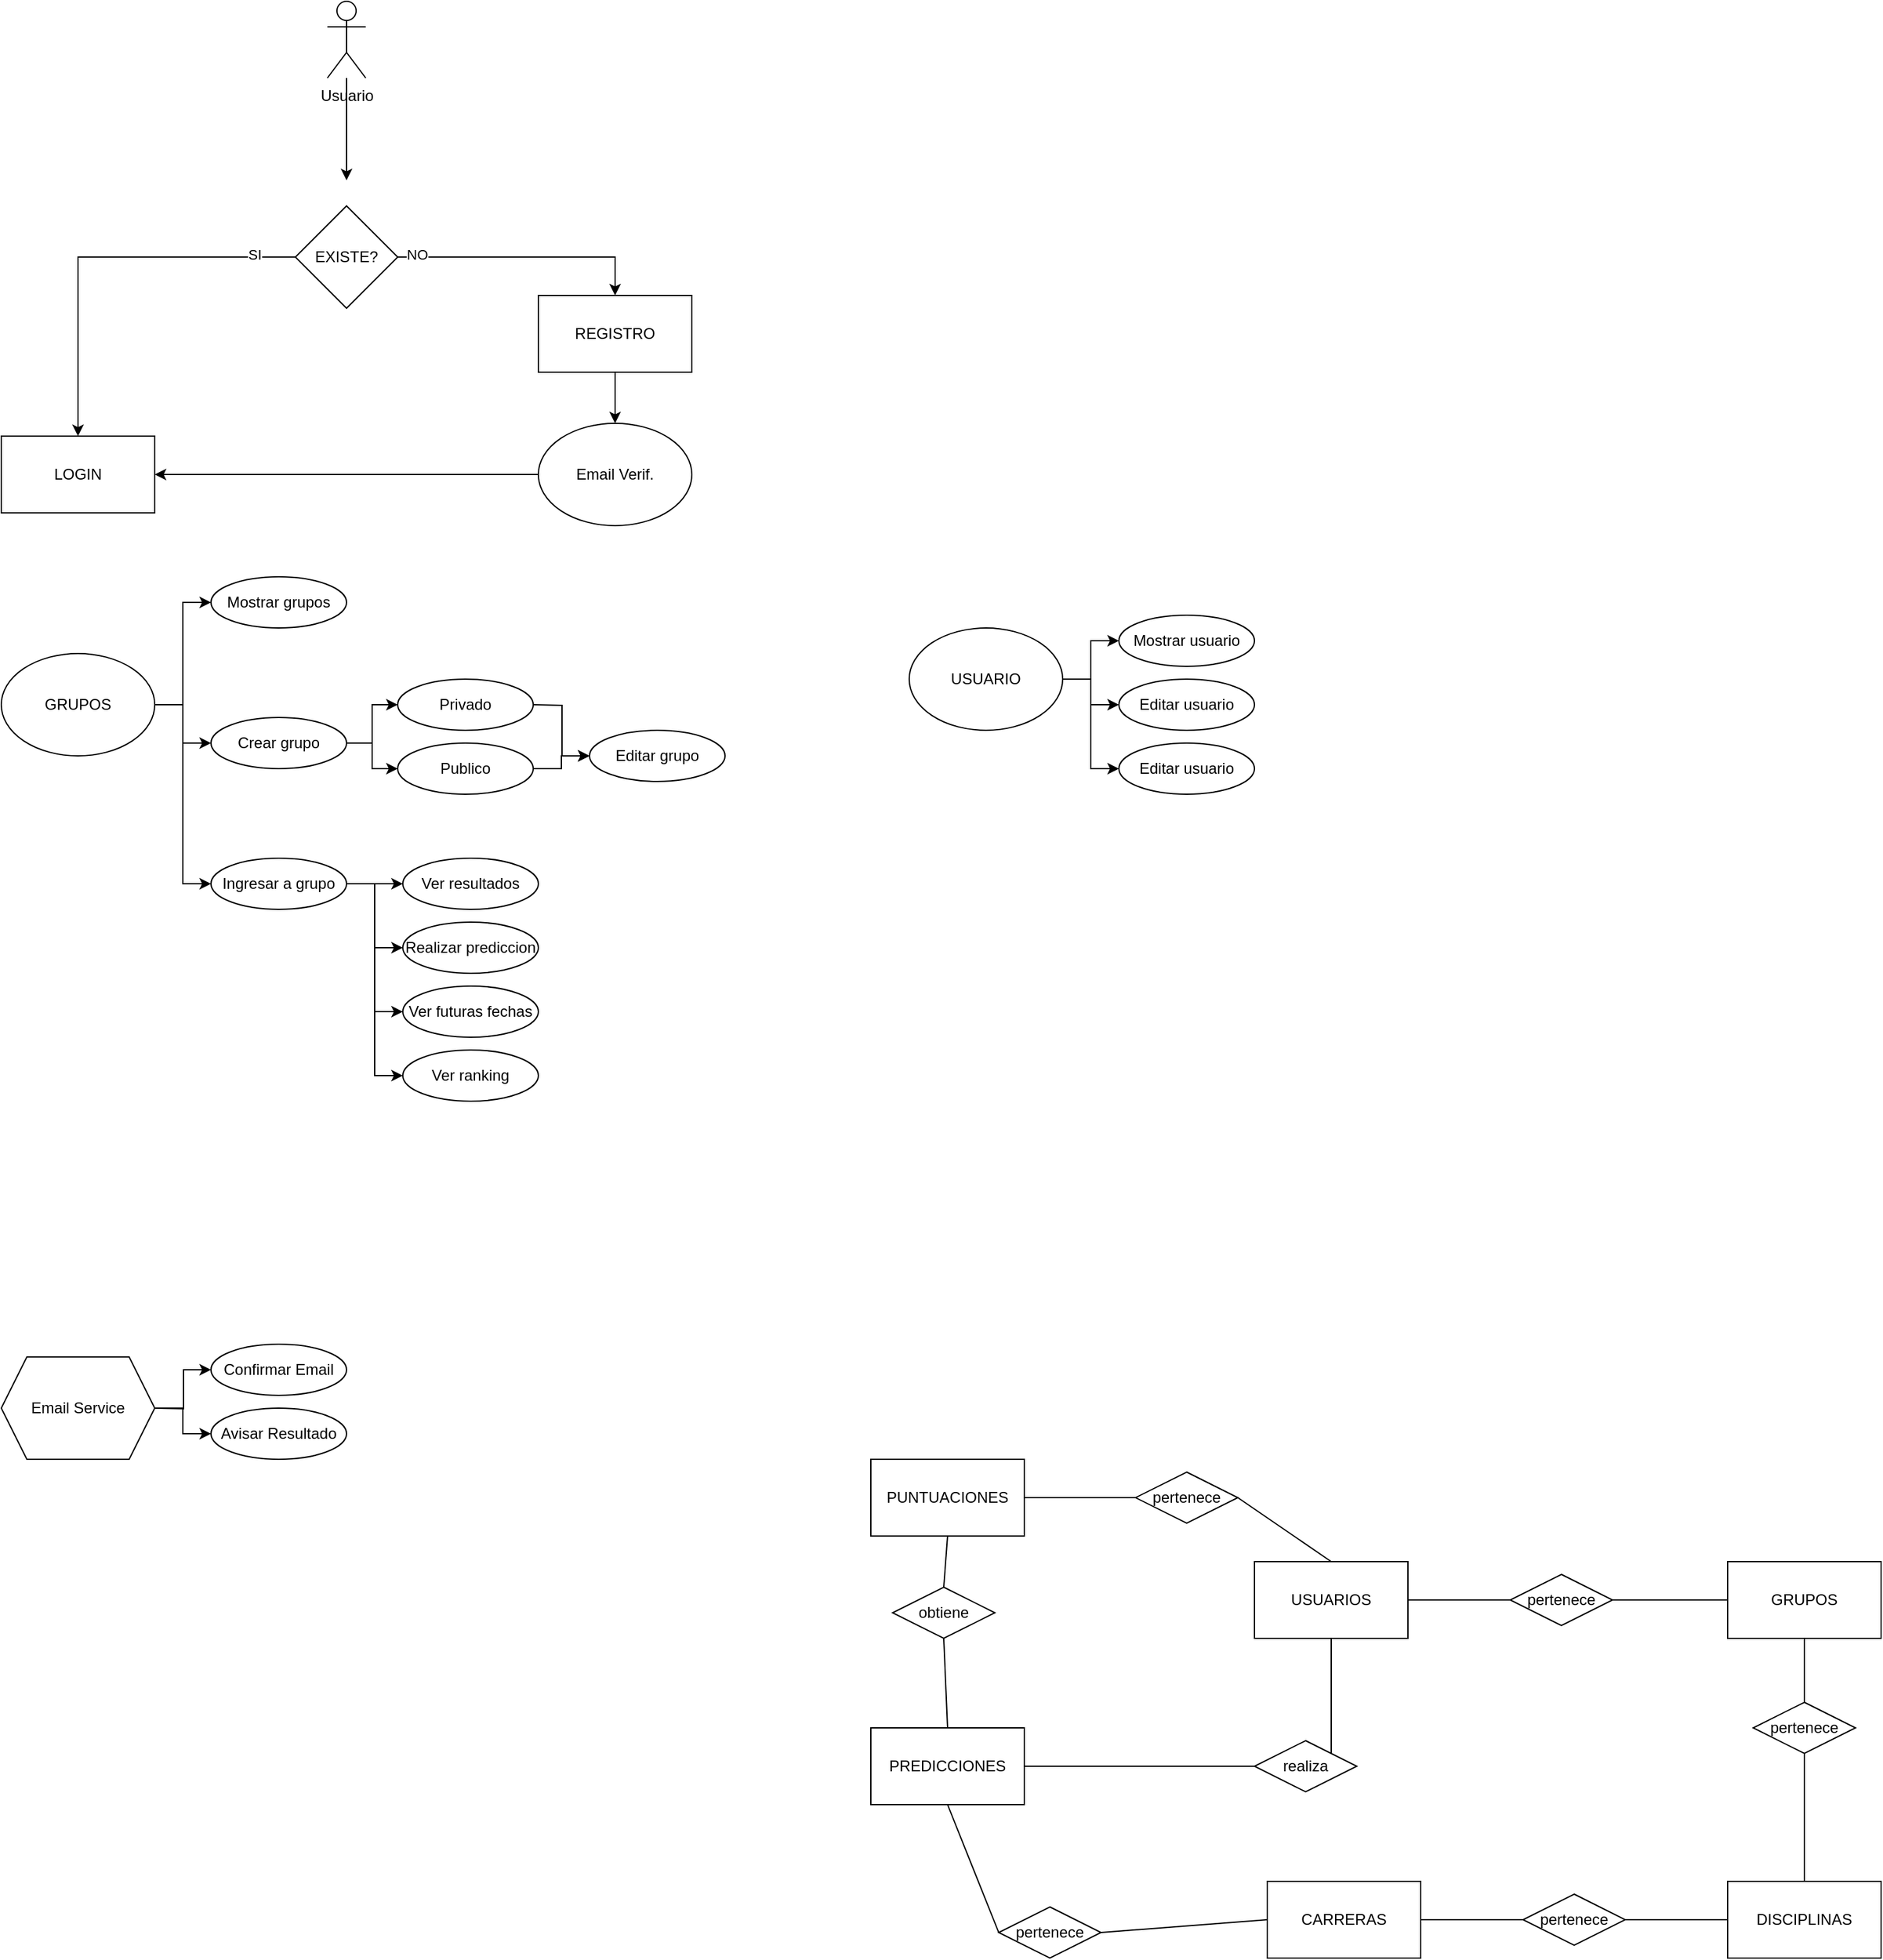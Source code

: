 <mxfile version="24.5.3" type="device">
  <diagram name="Página-1" id="jEwPMtj1fwWLeP253iOl">
    <mxGraphModel dx="1112" dy="473" grid="1" gridSize="10" guides="1" tooltips="1" connect="1" arrows="1" fold="1" page="1" pageScale="1" pageWidth="827" pageHeight="1169" math="0" shadow="0">
      <root>
        <mxCell id="0" />
        <mxCell id="1" parent="0" />
        <mxCell id="5lG5zw0CZqWGrdg8H5xU-1" value="LOGIN" style="rounded=0;whiteSpace=wrap;html=1;" parent="1" vertex="1">
          <mxGeometry x="130" y="350" width="120" height="60" as="geometry" />
        </mxCell>
        <mxCell id="5lG5zw0CZqWGrdg8H5xU-4" style="edgeStyle=orthogonalEdgeStyle;rounded=0;orthogonalLoop=1;jettySize=auto;html=1;" parent="1" source="5lG5zw0CZqWGrdg8H5xU-2" edge="1">
          <mxGeometry relative="1" as="geometry">
            <mxPoint x="400" y="150" as="targetPoint" />
          </mxGeometry>
        </mxCell>
        <mxCell id="5lG5zw0CZqWGrdg8H5xU-2" value="Usuario" style="shape=umlActor;verticalLabelPosition=bottom;verticalAlign=top;html=1;outlineConnect=0;" parent="1" vertex="1">
          <mxGeometry x="385" y="10" width="30" height="60" as="geometry" />
        </mxCell>
        <mxCell id="5lG5zw0CZqWGrdg8H5xU-7" style="edgeStyle=orthogonalEdgeStyle;rounded=0;orthogonalLoop=1;jettySize=auto;html=1;entryX=0.5;entryY=0;entryDx=0;entryDy=0;" parent="1" source="5lG5zw0CZqWGrdg8H5xU-5" target="5lG5zw0CZqWGrdg8H5xU-1" edge="1">
          <mxGeometry relative="1" as="geometry" />
        </mxCell>
        <mxCell id="5lG5zw0CZqWGrdg8H5xU-10" value="SI" style="edgeLabel;html=1;align=center;verticalAlign=middle;resizable=0;points=[];" parent="5lG5zw0CZqWGrdg8H5xU-7" vertex="1" connectable="0">
          <mxGeometry x="-0.792" y="-2" relative="1" as="geometry">
            <mxPoint as="offset" />
          </mxGeometry>
        </mxCell>
        <mxCell id="5lG5zw0CZqWGrdg8H5xU-8" style="edgeStyle=orthogonalEdgeStyle;rounded=0;orthogonalLoop=1;jettySize=auto;html=1;entryX=0.5;entryY=0;entryDx=0;entryDy=0;" parent="1" source="5lG5zw0CZqWGrdg8H5xU-5" target="5lG5zw0CZqWGrdg8H5xU-6" edge="1">
          <mxGeometry relative="1" as="geometry" />
        </mxCell>
        <mxCell id="5lG5zw0CZqWGrdg8H5xU-9" value="NO" style="edgeLabel;html=1;align=center;verticalAlign=middle;resizable=0;points=[];" parent="5lG5zw0CZqWGrdg8H5xU-8" vertex="1" connectable="0">
          <mxGeometry x="-0.855" y="2" relative="1" as="geometry">
            <mxPoint as="offset" />
          </mxGeometry>
        </mxCell>
        <mxCell id="5lG5zw0CZqWGrdg8H5xU-5" value="EXISTE?" style="rhombus;whiteSpace=wrap;html=1;" parent="1" vertex="1">
          <mxGeometry x="360" y="170" width="80" height="80" as="geometry" />
        </mxCell>
        <mxCell id="5lG5zw0CZqWGrdg8H5xU-13" style="edgeStyle=orthogonalEdgeStyle;rounded=0;orthogonalLoop=1;jettySize=auto;html=1;entryX=0.5;entryY=0;entryDx=0;entryDy=0;" parent="1" source="5lG5zw0CZqWGrdg8H5xU-6" target="5lG5zw0CZqWGrdg8H5xU-12" edge="1">
          <mxGeometry relative="1" as="geometry" />
        </mxCell>
        <mxCell id="5lG5zw0CZqWGrdg8H5xU-6" value="REGISTRO" style="rounded=0;whiteSpace=wrap;html=1;" parent="1" vertex="1">
          <mxGeometry x="550" y="240" width="120" height="60" as="geometry" />
        </mxCell>
        <mxCell id="5lG5zw0CZqWGrdg8H5xU-14" style="edgeStyle=orthogonalEdgeStyle;rounded=0;orthogonalLoop=1;jettySize=auto;html=1;entryX=1;entryY=0.5;entryDx=0;entryDy=0;" parent="1" source="5lG5zw0CZqWGrdg8H5xU-12" target="5lG5zw0CZqWGrdg8H5xU-1" edge="1">
          <mxGeometry relative="1" as="geometry" />
        </mxCell>
        <mxCell id="5lG5zw0CZqWGrdg8H5xU-12" value="Email Verif." style="ellipse;whiteSpace=wrap;html=1;" parent="1" vertex="1">
          <mxGeometry x="550" y="340" width="120" height="80" as="geometry" />
        </mxCell>
        <mxCell id="5lG5zw0CZqWGrdg8H5xU-17" style="edgeStyle=orthogonalEdgeStyle;rounded=0;orthogonalLoop=1;jettySize=auto;html=1;entryX=0;entryY=0.5;entryDx=0;entryDy=0;" parent="1" source="5lG5zw0CZqWGrdg8H5xU-15" target="5lG5zw0CZqWGrdg8H5xU-16" edge="1">
          <mxGeometry relative="1" as="geometry" />
        </mxCell>
        <mxCell id="5lG5zw0CZqWGrdg8H5xU-19" style="edgeStyle=orthogonalEdgeStyle;rounded=0;orthogonalLoop=1;jettySize=auto;html=1;exitX=1;exitY=0.5;exitDx=0;exitDy=0;entryX=0;entryY=0.5;entryDx=0;entryDy=0;" parent="1" source="5lG5zw0CZqWGrdg8H5xU-15" target="5lG5zw0CZqWGrdg8H5xU-18" edge="1">
          <mxGeometry relative="1" as="geometry" />
        </mxCell>
        <mxCell id="5lG5zw0CZqWGrdg8H5xU-21" style="edgeStyle=orthogonalEdgeStyle;rounded=0;orthogonalLoop=1;jettySize=auto;html=1;entryX=0;entryY=0.5;entryDx=0;entryDy=0;" parent="1" source="5lG5zw0CZqWGrdg8H5xU-15" target="5lG5zw0CZqWGrdg8H5xU-20" edge="1">
          <mxGeometry relative="1" as="geometry" />
        </mxCell>
        <mxCell id="5lG5zw0CZqWGrdg8H5xU-15" value="GRUPOS" style="ellipse;whiteSpace=wrap;html=1;" parent="1" vertex="1">
          <mxGeometry x="130" y="520" width="120" height="80" as="geometry" />
        </mxCell>
        <mxCell id="5lG5zw0CZqWGrdg8H5xU-16" value="Mostrar grupos" style="ellipse;whiteSpace=wrap;html=1;" parent="1" vertex="1">
          <mxGeometry x="294" y="460" width="106" height="40" as="geometry" />
        </mxCell>
        <mxCell id="5lG5zw0CZqWGrdg8H5xU-23" value="" style="edgeStyle=orthogonalEdgeStyle;rounded=0;orthogonalLoop=1;jettySize=auto;html=1;entryX=0;entryY=0.5;entryDx=0;entryDy=0;" parent="1" source="5lG5zw0CZqWGrdg8H5xU-18" target="5lG5zw0CZqWGrdg8H5xU-22" edge="1">
          <mxGeometry relative="1" as="geometry">
            <mxPoint x="440" y="560" as="targetPoint" />
          </mxGeometry>
        </mxCell>
        <mxCell id="5lG5zw0CZqWGrdg8H5xU-52" style="edgeStyle=orthogonalEdgeStyle;rounded=0;orthogonalLoop=1;jettySize=auto;html=1;entryX=0;entryY=0.5;entryDx=0;entryDy=0;" parent="1" source="5lG5zw0CZqWGrdg8H5xU-18" target="5lG5zw0CZqWGrdg8H5xU-48" edge="1">
          <mxGeometry relative="1" as="geometry" />
        </mxCell>
        <mxCell id="5lG5zw0CZqWGrdg8H5xU-18" value="Crear grupo" style="ellipse;whiteSpace=wrap;html=1;" parent="1" vertex="1">
          <mxGeometry x="294" y="570" width="106" height="40" as="geometry" />
        </mxCell>
        <mxCell id="5lG5zw0CZqWGrdg8H5xU-43" style="edgeStyle=orthogonalEdgeStyle;rounded=0;orthogonalLoop=1;jettySize=auto;html=1;entryX=0;entryY=0.5;entryDx=0;entryDy=0;" parent="1" source="5lG5zw0CZqWGrdg8H5xU-20" target="5lG5zw0CZqWGrdg8H5xU-42" edge="1">
          <mxGeometry relative="1" as="geometry" />
        </mxCell>
        <mxCell id="5lG5zw0CZqWGrdg8H5xU-45" style="edgeStyle=orthogonalEdgeStyle;rounded=0;orthogonalLoop=1;jettySize=auto;html=1;entryX=0;entryY=0.5;entryDx=0;entryDy=0;" parent="1" source="5lG5zw0CZqWGrdg8H5xU-20" target="5lG5zw0CZqWGrdg8H5xU-44" edge="1">
          <mxGeometry relative="1" as="geometry" />
        </mxCell>
        <mxCell id="5lG5zw0CZqWGrdg8H5xU-47" style="edgeStyle=orthogonalEdgeStyle;rounded=0;orthogonalLoop=1;jettySize=auto;html=1;entryX=0;entryY=0.5;entryDx=0;entryDy=0;" parent="1" source="5lG5zw0CZqWGrdg8H5xU-20" target="5lG5zw0CZqWGrdg8H5xU-46" edge="1">
          <mxGeometry relative="1" as="geometry" />
        </mxCell>
        <mxCell id="5lG5zw0CZqWGrdg8H5xU-55" style="edgeStyle=orthogonalEdgeStyle;rounded=0;orthogonalLoop=1;jettySize=auto;html=1;exitX=1;exitY=0.5;exitDx=0;exitDy=0;entryX=0;entryY=0.5;entryDx=0;entryDy=0;" parent="1" source="5lG5zw0CZqWGrdg8H5xU-20" target="5lG5zw0CZqWGrdg8H5xU-53" edge="1">
          <mxGeometry relative="1" as="geometry" />
        </mxCell>
        <mxCell id="5lG5zw0CZqWGrdg8H5xU-20" value="Ingresar a grupo" style="ellipse;whiteSpace=wrap;html=1;" parent="1" vertex="1">
          <mxGeometry x="294" y="680" width="106" height="40" as="geometry" />
        </mxCell>
        <mxCell id="5lG5zw0CZqWGrdg8H5xU-51" style="edgeStyle=orthogonalEdgeStyle;rounded=0;orthogonalLoop=1;jettySize=auto;html=1;entryX=0;entryY=0.5;entryDx=0;entryDy=0;" parent="1" target="5lG5zw0CZqWGrdg8H5xU-24" edge="1">
          <mxGeometry relative="1" as="geometry">
            <mxPoint x="546" y="560" as="sourcePoint" />
            <mxPoint x="590" y="590" as="targetPoint" />
          </mxGeometry>
        </mxCell>
        <mxCell id="5lG5zw0CZqWGrdg8H5xU-22" value="Privado" style="ellipse;whiteSpace=wrap;html=1;" parent="1" vertex="1">
          <mxGeometry x="440" y="540" width="106" height="40" as="geometry" />
        </mxCell>
        <mxCell id="5lG5zw0CZqWGrdg8H5xU-24" value="Editar grupo" style="ellipse;whiteSpace=wrap;html=1;" parent="1" vertex="1">
          <mxGeometry x="590" y="580" width="106" height="40" as="geometry" />
        </mxCell>
        <mxCell id="5lG5zw0CZqWGrdg8H5xU-32" style="edgeStyle=orthogonalEdgeStyle;rounded=0;orthogonalLoop=1;jettySize=auto;html=1;entryX=0;entryY=0.5;entryDx=0;entryDy=0;" parent="1" source="5lG5zw0CZqWGrdg8H5xU-26" target="5lG5zw0CZqWGrdg8H5xU-29" edge="1">
          <mxGeometry relative="1" as="geometry" />
        </mxCell>
        <mxCell id="5lG5zw0CZqWGrdg8H5xU-33" style="edgeStyle=orthogonalEdgeStyle;rounded=0;orthogonalLoop=1;jettySize=auto;html=1;entryX=0;entryY=0.5;entryDx=0;entryDy=0;" parent="1" source="5lG5zw0CZqWGrdg8H5xU-26" target="5lG5zw0CZqWGrdg8H5xU-30" edge="1">
          <mxGeometry relative="1" as="geometry" />
        </mxCell>
        <mxCell id="5lG5zw0CZqWGrdg8H5xU-34" style="edgeStyle=orthogonalEdgeStyle;rounded=0;orthogonalLoop=1;jettySize=auto;html=1;entryX=0;entryY=0.5;entryDx=0;entryDy=0;" parent="1" source="5lG5zw0CZqWGrdg8H5xU-26" target="5lG5zw0CZqWGrdg8H5xU-31" edge="1">
          <mxGeometry relative="1" as="geometry" />
        </mxCell>
        <mxCell id="5lG5zw0CZqWGrdg8H5xU-26" value="USUARIO" style="ellipse;whiteSpace=wrap;html=1;" parent="1" vertex="1">
          <mxGeometry x="840" y="500" width="120" height="80" as="geometry" />
        </mxCell>
        <mxCell id="5lG5zw0CZqWGrdg8H5xU-29" value="Mostrar usuario" style="ellipse;whiteSpace=wrap;html=1;" parent="1" vertex="1">
          <mxGeometry x="1004" y="490" width="106" height="40" as="geometry" />
        </mxCell>
        <mxCell id="5lG5zw0CZqWGrdg8H5xU-30" value="Editar usuario" style="ellipse;whiteSpace=wrap;html=1;" parent="1" vertex="1">
          <mxGeometry x="1004" y="540" width="106" height="40" as="geometry" />
        </mxCell>
        <mxCell id="5lG5zw0CZqWGrdg8H5xU-31" value="Editar usuario" style="ellipse;whiteSpace=wrap;html=1;" parent="1" vertex="1">
          <mxGeometry x="1004" y="590" width="106" height="40" as="geometry" />
        </mxCell>
        <mxCell id="5lG5zw0CZqWGrdg8H5xU-38" style="edgeStyle=orthogonalEdgeStyle;rounded=0;orthogonalLoop=1;jettySize=auto;html=1;entryX=0;entryY=0.5;entryDx=0;entryDy=0;" parent="1" target="5lG5zw0CZqWGrdg8H5xU-37" edge="1">
          <mxGeometry relative="1" as="geometry">
            <mxPoint x="250" y="1110" as="sourcePoint" />
          </mxGeometry>
        </mxCell>
        <mxCell id="5lG5zw0CZqWGrdg8H5xU-39" style="edgeStyle=orthogonalEdgeStyle;rounded=0;orthogonalLoop=1;jettySize=auto;html=1;entryX=0;entryY=0.5;entryDx=0;entryDy=0;" parent="1" source="5lG5zw0CZqWGrdg8H5xU-40" target="5lG5zw0CZqWGrdg8H5xU-36" edge="1">
          <mxGeometry relative="1" as="geometry">
            <mxPoint x="250" y="1110" as="sourcePoint" />
          </mxGeometry>
        </mxCell>
        <mxCell id="5lG5zw0CZqWGrdg8H5xU-36" value="Avisar Resultado" style="ellipse;whiteSpace=wrap;html=1;" parent="1" vertex="1">
          <mxGeometry x="294" y="1110" width="106" height="40" as="geometry" />
        </mxCell>
        <mxCell id="5lG5zw0CZqWGrdg8H5xU-37" value="Confirmar Email" style="ellipse;whiteSpace=wrap;html=1;" parent="1" vertex="1">
          <mxGeometry x="294" y="1060" width="106" height="40" as="geometry" />
        </mxCell>
        <mxCell id="5lG5zw0CZqWGrdg8H5xU-40" value="Email Service" style="shape=hexagon;perimeter=hexagonPerimeter2;whiteSpace=wrap;html=1;fixedSize=1;" parent="1" vertex="1">
          <mxGeometry x="130" y="1070" width="120" height="80" as="geometry" />
        </mxCell>
        <mxCell id="5lG5zw0CZqWGrdg8H5xU-42" value="Ver resultados" style="ellipse;whiteSpace=wrap;html=1;" parent="1" vertex="1">
          <mxGeometry x="444" y="680" width="106" height="40" as="geometry" />
        </mxCell>
        <mxCell id="5lG5zw0CZqWGrdg8H5xU-44" value="Realizar prediccion" style="ellipse;whiteSpace=wrap;html=1;" parent="1" vertex="1">
          <mxGeometry x="444" y="730" width="106" height="40" as="geometry" />
        </mxCell>
        <mxCell id="5lG5zw0CZqWGrdg8H5xU-46" value="Ver futuras fechas" style="ellipse;whiteSpace=wrap;html=1;" parent="1" vertex="1">
          <mxGeometry x="444" y="780" width="106" height="40" as="geometry" />
        </mxCell>
        <mxCell id="5lG5zw0CZqWGrdg8H5xU-50" style="edgeStyle=orthogonalEdgeStyle;rounded=0;orthogonalLoop=1;jettySize=auto;html=1;entryX=0;entryY=0.5;entryDx=0;entryDy=0;" parent="1" source="5lG5zw0CZqWGrdg8H5xU-48" target="5lG5zw0CZqWGrdg8H5xU-24" edge="1">
          <mxGeometry relative="1" as="geometry">
            <mxPoint x="590" y="590" as="targetPoint" />
          </mxGeometry>
        </mxCell>
        <mxCell id="5lG5zw0CZqWGrdg8H5xU-48" value="Publico" style="ellipse;whiteSpace=wrap;html=1;" parent="1" vertex="1">
          <mxGeometry x="440" y="590" width="106" height="40" as="geometry" />
        </mxCell>
        <mxCell id="5lG5zw0CZqWGrdg8H5xU-53" value="Ver ranking" style="ellipse;whiteSpace=wrap;html=1;" parent="1" vertex="1">
          <mxGeometry x="444" y="830" width="106" height="40" as="geometry" />
        </mxCell>
        <mxCell id="ReC_ApsnuTiAQNx1MRyv-1" value="USUARIOS" style="rounded=0;whiteSpace=wrap;html=1;" vertex="1" parent="1">
          <mxGeometry x="1110" y="1230" width="120" height="60" as="geometry" />
        </mxCell>
        <mxCell id="ReC_ApsnuTiAQNx1MRyv-2" value="GRUPOS" style="rounded=0;whiteSpace=wrap;html=1;" vertex="1" parent="1">
          <mxGeometry x="1480" y="1230" width="120" height="60" as="geometry" />
        </mxCell>
        <mxCell id="ReC_ApsnuTiAQNx1MRyv-3" value="PREDICCIONES" style="rounded=0;whiteSpace=wrap;html=1;" vertex="1" parent="1">
          <mxGeometry x="810" y="1360" width="120" height="60" as="geometry" />
        </mxCell>
        <mxCell id="ReC_ApsnuTiAQNx1MRyv-4" value="CARRERAS" style="rounded=0;whiteSpace=wrap;html=1;" vertex="1" parent="1">
          <mxGeometry x="1120" y="1480" width="120" height="60" as="geometry" />
        </mxCell>
        <mxCell id="ReC_ApsnuTiAQNx1MRyv-5" value="DISCIPLINAS" style="rounded=0;whiteSpace=wrap;html=1;" vertex="1" parent="1">
          <mxGeometry x="1480" y="1480" width="120" height="60" as="geometry" />
        </mxCell>
        <mxCell id="ReC_ApsnuTiAQNx1MRyv-6" value="PUNTUACIONES" style="rounded=0;whiteSpace=wrap;html=1;" vertex="1" parent="1">
          <mxGeometry x="810" y="1150" width="120" height="60" as="geometry" />
        </mxCell>
        <mxCell id="ReC_ApsnuTiAQNx1MRyv-8" value="pertenece" style="rhombus;whiteSpace=wrap;html=1;" vertex="1" parent="1">
          <mxGeometry x="1310" y="1240" width="80" height="40" as="geometry" />
        </mxCell>
        <mxCell id="ReC_ApsnuTiAQNx1MRyv-10" value="" style="endArrow=none;html=1;rounded=0;entryX=0;entryY=0.5;entryDx=0;entryDy=0;exitX=1;exitY=0.5;exitDx=0;exitDy=0;" edge="1" parent="1" source="ReC_ApsnuTiAQNx1MRyv-1" target="ReC_ApsnuTiAQNx1MRyv-8">
          <mxGeometry width="50" height="50" relative="1" as="geometry">
            <mxPoint x="1410" y="1450" as="sourcePoint" />
            <mxPoint x="1460" y="1400" as="targetPoint" />
          </mxGeometry>
        </mxCell>
        <mxCell id="ReC_ApsnuTiAQNx1MRyv-11" value="" style="endArrow=none;html=1;rounded=0;entryX=0;entryY=0.5;entryDx=0;entryDy=0;exitX=1;exitY=0.5;exitDx=0;exitDy=0;" edge="1" parent="1" source="ReC_ApsnuTiAQNx1MRyv-8" target="ReC_ApsnuTiAQNx1MRyv-2">
          <mxGeometry width="50" height="50" relative="1" as="geometry">
            <mxPoint x="1390" y="1280" as="sourcePoint" />
            <mxPoint x="1470" y="1280" as="targetPoint" />
          </mxGeometry>
        </mxCell>
        <mxCell id="ReC_ApsnuTiAQNx1MRyv-12" value="pertenece" style="rhombus;whiteSpace=wrap;html=1;" vertex="1" parent="1">
          <mxGeometry x="1500" y="1340" width="80" height="40" as="geometry" />
        </mxCell>
        <mxCell id="ReC_ApsnuTiAQNx1MRyv-13" value="" style="endArrow=none;html=1;rounded=0;entryX=0.5;entryY=1;entryDx=0;entryDy=0;exitX=0.5;exitY=0;exitDx=0;exitDy=0;" edge="1" parent="1" source="ReC_ApsnuTiAQNx1MRyv-12" target="ReC_ApsnuTiAQNx1MRyv-2">
          <mxGeometry width="50" height="50" relative="1" as="geometry">
            <mxPoint x="1600" y="1520" as="sourcePoint" />
            <mxPoint x="1650" y="1470" as="targetPoint" />
          </mxGeometry>
        </mxCell>
        <mxCell id="ReC_ApsnuTiAQNx1MRyv-14" value="" style="endArrow=none;html=1;rounded=0;entryX=0;entryY=0.5;entryDx=0;entryDy=0;exitX=0;exitY=0.5;exitDx=0;exitDy=0;" edge="1" parent="1" source="ReC_ApsnuTiAQNx1MRyv-15" target="ReC_ApsnuTiAQNx1MRyv-5">
          <mxGeometry width="50" height="50" relative="1" as="geometry">
            <mxPoint x="1490" y="1400" as="sourcePoint" />
            <mxPoint x="1490" y="1350" as="targetPoint" />
          </mxGeometry>
        </mxCell>
        <mxCell id="ReC_ApsnuTiAQNx1MRyv-15" value="pertenece" style="rhombus;whiteSpace=wrap;html=1;" vertex="1" parent="1">
          <mxGeometry x="1320" y="1490" width="80" height="40" as="geometry" />
        </mxCell>
        <mxCell id="ReC_ApsnuTiAQNx1MRyv-16" value="" style="endArrow=none;html=1;rounded=0;exitX=1;exitY=0.5;exitDx=0;exitDy=0;" edge="1" parent="1" source="ReC_ApsnuTiAQNx1MRyv-4">
          <mxGeometry width="50" height="50" relative="1" as="geometry">
            <mxPoint x="1610" y="1520" as="sourcePoint" />
            <mxPoint x="1320" y="1510" as="targetPoint" />
          </mxGeometry>
        </mxCell>
        <mxCell id="ReC_ApsnuTiAQNx1MRyv-17" value="" style="endArrow=none;html=1;rounded=0;entryX=0.5;entryY=1;entryDx=0;entryDy=0;exitX=0.5;exitY=0;exitDx=0;exitDy=0;" edge="1" parent="1" source="ReC_ApsnuTiAQNx1MRyv-5" target="ReC_ApsnuTiAQNx1MRyv-12">
          <mxGeometry width="50" height="50" relative="1" as="geometry">
            <mxPoint x="1550" y="1350" as="sourcePoint" />
            <mxPoint x="1550" y="1300" as="targetPoint" />
          </mxGeometry>
        </mxCell>
        <mxCell id="ReC_ApsnuTiAQNx1MRyv-20" value="realiza" style="rhombus;whiteSpace=wrap;html=1;" vertex="1" parent="1">
          <mxGeometry x="1110" y="1370" width="80" height="40" as="geometry" />
        </mxCell>
        <mxCell id="ReC_ApsnuTiAQNx1MRyv-21" value="" style="endArrow=none;html=1;rounded=0;entryX=0.5;entryY=1;entryDx=0;entryDy=0;exitX=1;exitY=0;exitDx=0;exitDy=0;" edge="1" parent="1" source="ReC_ApsnuTiAQNx1MRyv-20" target="ReC_ApsnuTiAQNx1MRyv-1">
          <mxGeometry width="50" height="50" relative="1" as="geometry">
            <mxPoint x="1320" y="1470" as="sourcePoint" />
            <mxPoint x="1370" y="1420" as="targetPoint" />
          </mxGeometry>
        </mxCell>
        <mxCell id="ReC_ApsnuTiAQNx1MRyv-22" value="" style="endArrow=none;html=1;rounded=0;entryX=1;entryY=0.5;entryDx=0;entryDy=0;exitX=0;exitY=0.5;exitDx=0;exitDy=0;" edge="1" parent="1" source="ReC_ApsnuTiAQNx1MRyv-20" target="ReC_ApsnuTiAQNx1MRyv-3">
          <mxGeometry width="50" height="50" relative="1" as="geometry">
            <mxPoint x="1110" y="1390" as="sourcePoint" />
            <mxPoint x="1180" y="1300" as="targetPoint" />
          </mxGeometry>
        </mxCell>
        <mxCell id="ReC_ApsnuTiAQNx1MRyv-23" value="pertenece" style="rhombus;whiteSpace=wrap;html=1;" vertex="1" parent="1">
          <mxGeometry x="910" y="1500" width="80" height="40" as="geometry" />
        </mxCell>
        <mxCell id="ReC_ApsnuTiAQNx1MRyv-24" value="" style="endArrow=none;html=1;rounded=0;entryX=0.5;entryY=1;entryDx=0;entryDy=0;exitX=0;exitY=0.5;exitDx=0;exitDy=0;" edge="1" parent="1" source="ReC_ApsnuTiAQNx1MRyv-23" target="ReC_ApsnuTiAQNx1MRyv-3">
          <mxGeometry width="50" height="50" relative="1" as="geometry">
            <mxPoint x="1050" y="1400" as="sourcePoint" />
            <mxPoint x="940" y="1400" as="targetPoint" />
          </mxGeometry>
        </mxCell>
        <mxCell id="ReC_ApsnuTiAQNx1MRyv-25" value="" style="endArrow=none;html=1;rounded=0;entryX=0;entryY=0.5;entryDx=0;entryDy=0;exitX=1;exitY=0.5;exitDx=0;exitDy=0;" edge="1" parent="1" source="ReC_ApsnuTiAQNx1MRyv-23" target="ReC_ApsnuTiAQNx1MRyv-4">
          <mxGeometry width="50" height="50" relative="1" as="geometry">
            <mxPoint x="920" y="1530" as="sourcePoint" />
            <mxPoint x="880" y="1430" as="targetPoint" />
          </mxGeometry>
        </mxCell>
        <mxCell id="ReC_ApsnuTiAQNx1MRyv-27" value="obtiene" style="rhombus;whiteSpace=wrap;html=1;" vertex="1" parent="1">
          <mxGeometry x="827" y="1250" width="80" height="40" as="geometry" />
        </mxCell>
        <mxCell id="ReC_ApsnuTiAQNx1MRyv-28" value="pertenece" style="rhombus;whiteSpace=wrap;html=1;" vertex="1" parent="1">
          <mxGeometry x="1017" y="1160" width="80" height="40" as="geometry" />
        </mxCell>
        <mxCell id="ReC_ApsnuTiAQNx1MRyv-29" value="" style="endArrow=none;html=1;rounded=0;entryX=0.5;entryY=0;entryDx=0;entryDy=0;exitX=0.5;exitY=1;exitDx=0;exitDy=0;" edge="1" parent="1" source="ReC_ApsnuTiAQNx1MRyv-6" target="ReC_ApsnuTiAQNx1MRyv-27">
          <mxGeometry width="50" height="50" relative="1" as="geometry">
            <mxPoint x="1120" y="1400" as="sourcePoint" />
            <mxPoint x="940" y="1400" as="targetPoint" />
          </mxGeometry>
        </mxCell>
        <mxCell id="ReC_ApsnuTiAQNx1MRyv-30" value="" style="endArrow=none;html=1;rounded=0;entryX=0.5;entryY=0;entryDx=0;entryDy=0;exitX=0.5;exitY=1;exitDx=0;exitDy=0;" edge="1" parent="1" source="ReC_ApsnuTiAQNx1MRyv-27" target="ReC_ApsnuTiAQNx1MRyv-3">
          <mxGeometry width="50" height="50" relative="1" as="geometry">
            <mxPoint x="880" y="1220" as="sourcePoint" />
            <mxPoint x="877" y="1260" as="targetPoint" />
          </mxGeometry>
        </mxCell>
        <mxCell id="ReC_ApsnuTiAQNx1MRyv-31" value="" style="endArrow=none;html=1;rounded=0;entryX=0;entryY=0.5;entryDx=0;entryDy=0;exitX=1;exitY=0.5;exitDx=0;exitDy=0;" edge="1" parent="1" source="ReC_ApsnuTiAQNx1MRyv-6" target="ReC_ApsnuTiAQNx1MRyv-28">
          <mxGeometry width="50" height="50" relative="1" as="geometry">
            <mxPoint x="877" y="1300" as="sourcePoint" />
            <mxPoint x="880" y="1370" as="targetPoint" />
          </mxGeometry>
        </mxCell>
        <mxCell id="ReC_ApsnuTiAQNx1MRyv-32" value="" style="endArrow=none;html=1;rounded=0;entryX=0.5;entryY=0;entryDx=0;entryDy=0;exitX=1;exitY=0.5;exitDx=0;exitDy=0;" edge="1" parent="1" source="ReC_ApsnuTiAQNx1MRyv-28" target="ReC_ApsnuTiAQNx1MRyv-1">
          <mxGeometry width="50" height="50" relative="1" as="geometry">
            <mxPoint x="940" y="1190" as="sourcePoint" />
            <mxPoint x="1027" y="1190" as="targetPoint" />
          </mxGeometry>
        </mxCell>
      </root>
    </mxGraphModel>
  </diagram>
</mxfile>
